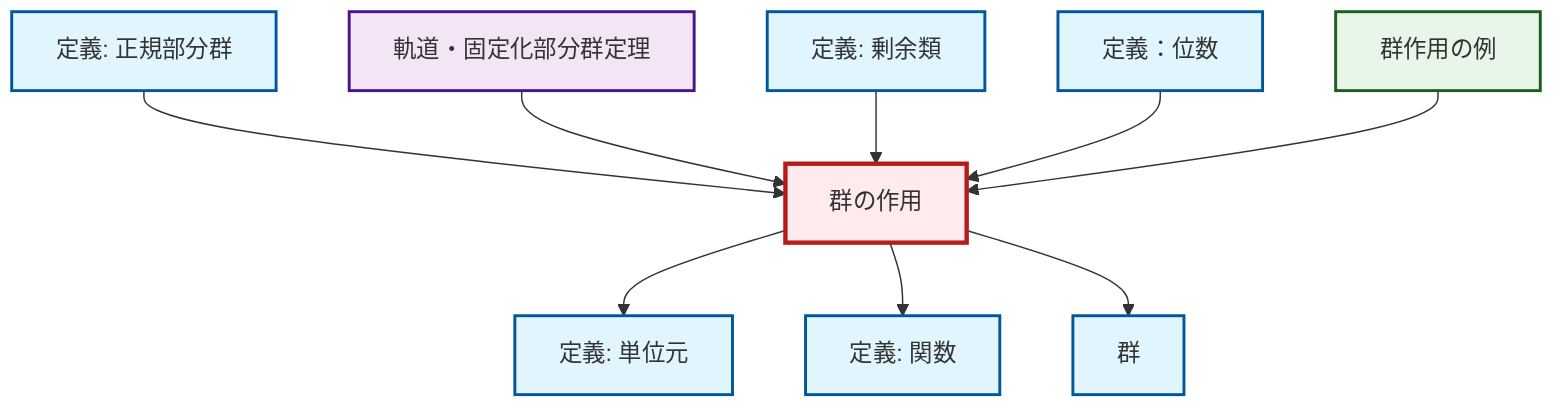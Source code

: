 graph TD
    classDef definition fill:#e1f5fe,stroke:#01579b,stroke-width:2px
    classDef theorem fill:#f3e5f5,stroke:#4a148c,stroke-width:2px
    classDef axiom fill:#fff3e0,stroke:#e65100,stroke-width:2px
    classDef example fill:#e8f5e9,stroke:#1b5e20,stroke-width:2px
    classDef current fill:#ffebee,stroke:#b71c1c,stroke-width:3px
    def-normal-subgroup["定義: 正規部分群"]:::definition
    def-group["群"]:::definition
    def-group-action["群の作用"]:::definition
    thm-orbit-stabilizer["軌道・固定化部分群定理"]:::theorem
    def-order["定義：位数"]:::definition
    def-function["定義: 関数"]:::definition
    def-coset["定義: 剰余類"]:::definition
    ex-group-action-examples["群作用の例"]:::example
    def-identity-element["定義: 単位元"]:::definition
    def-normal-subgroup --> def-group-action
    def-group-action --> def-identity-element
    thm-orbit-stabilizer --> def-group-action
    def-coset --> def-group-action
    def-order --> def-group-action
    def-group-action --> def-function
    ex-group-action-examples --> def-group-action
    def-group-action --> def-group
    class def-group-action current